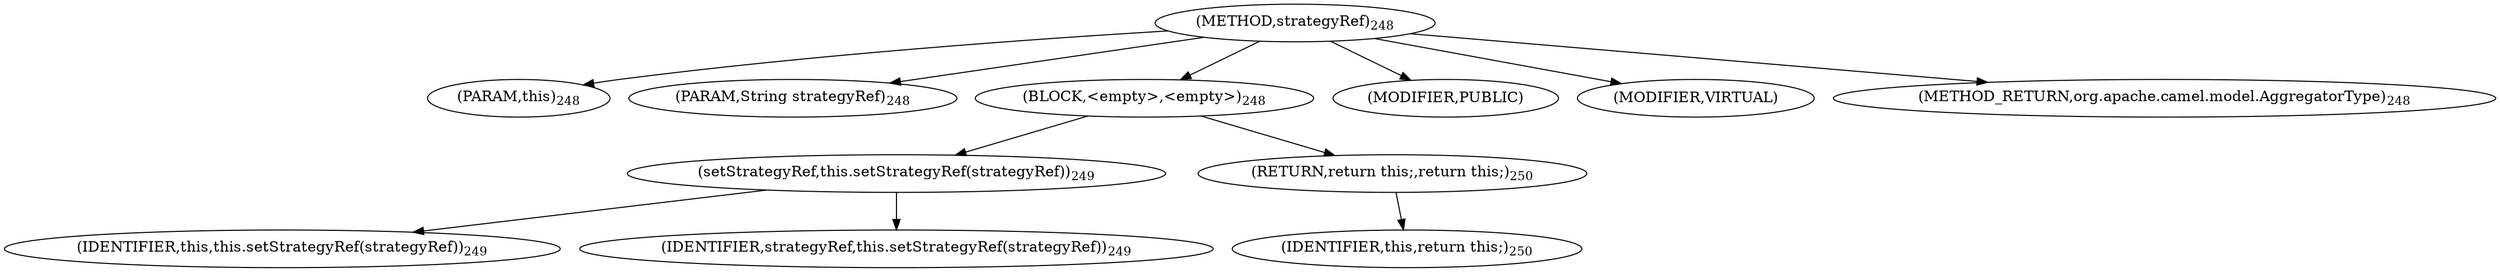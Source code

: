 digraph "strategyRef" {  
"638" [label = <(METHOD,strategyRef)<SUB>248</SUB>> ]
"66" [label = <(PARAM,this)<SUB>248</SUB>> ]
"639" [label = <(PARAM,String strategyRef)<SUB>248</SUB>> ]
"640" [label = <(BLOCK,&lt;empty&gt;,&lt;empty&gt;)<SUB>248</SUB>> ]
"641" [label = <(setStrategyRef,this.setStrategyRef(strategyRef))<SUB>249</SUB>> ]
"65" [label = <(IDENTIFIER,this,this.setStrategyRef(strategyRef))<SUB>249</SUB>> ]
"642" [label = <(IDENTIFIER,strategyRef,this.setStrategyRef(strategyRef))<SUB>249</SUB>> ]
"643" [label = <(RETURN,return this;,return this;)<SUB>250</SUB>> ]
"67" [label = <(IDENTIFIER,this,return this;)<SUB>250</SUB>> ]
"644" [label = <(MODIFIER,PUBLIC)> ]
"645" [label = <(MODIFIER,VIRTUAL)> ]
"646" [label = <(METHOD_RETURN,org.apache.camel.model.AggregatorType)<SUB>248</SUB>> ]
  "638" -> "66" 
  "638" -> "639" 
  "638" -> "640" 
  "638" -> "644" 
  "638" -> "645" 
  "638" -> "646" 
  "640" -> "641" 
  "640" -> "643" 
  "641" -> "65" 
  "641" -> "642" 
  "643" -> "67" 
}
